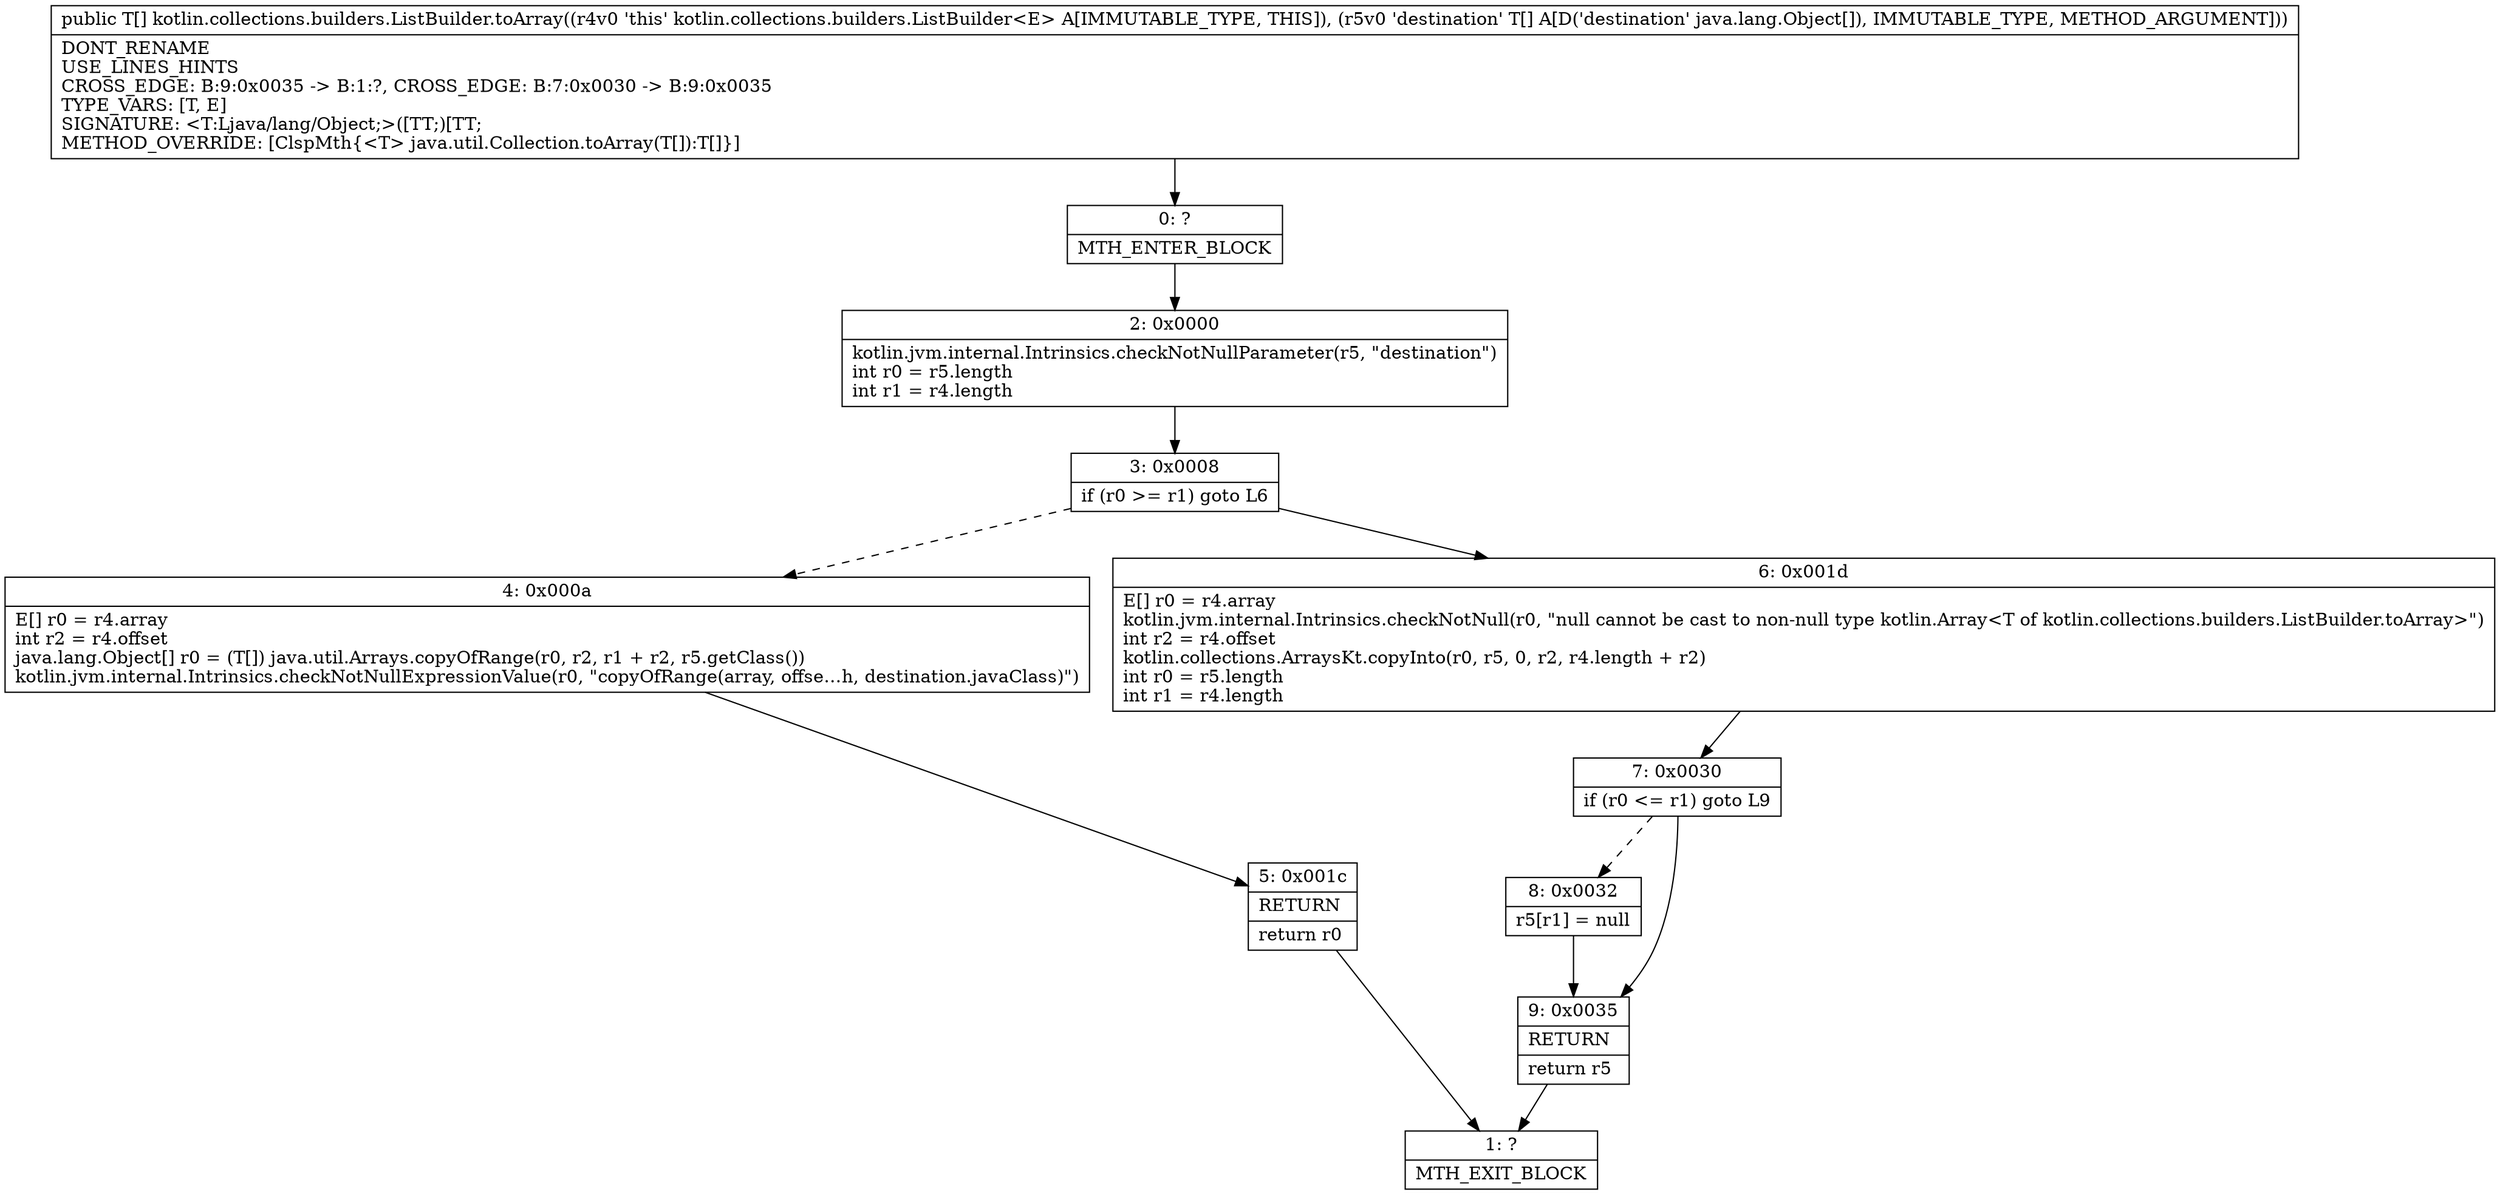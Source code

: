 digraph "CFG forkotlin.collections.builders.ListBuilder.toArray([Ljava\/lang\/Object;)[Ljava\/lang\/Object;" {
Node_0 [shape=record,label="{0\:\ ?|MTH_ENTER_BLOCK\l}"];
Node_2 [shape=record,label="{2\:\ 0x0000|kotlin.jvm.internal.Intrinsics.checkNotNullParameter(r5, \"destination\")\lint r0 = r5.length\lint r1 = r4.length\l}"];
Node_3 [shape=record,label="{3\:\ 0x0008|if (r0 \>= r1) goto L6\l}"];
Node_4 [shape=record,label="{4\:\ 0x000a|E[] r0 = r4.array\lint r2 = r4.offset\ljava.lang.Object[] r0 = (T[]) java.util.Arrays.copyOfRange(r0, r2, r1 + r2, r5.getClass())\lkotlin.jvm.internal.Intrinsics.checkNotNullExpressionValue(r0, \"copyOfRange(array, offse…h, destination.javaClass)\")\l}"];
Node_5 [shape=record,label="{5\:\ 0x001c|RETURN\l|return r0\l}"];
Node_1 [shape=record,label="{1\:\ ?|MTH_EXIT_BLOCK\l}"];
Node_6 [shape=record,label="{6\:\ 0x001d|E[] r0 = r4.array\lkotlin.jvm.internal.Intrinsics.checkNotNull(r0, \"null cannot be cast to non\-null type kotlin.Array\<T of kotlin.collections.builders.ListBuilder.toArray\>\")\lint r2 = r4.offset\lkotlin.collections.ArraysKt.copyInto(r0, r5, 0, r2, r4.length + r2)\lint r0 = r5.length\lint r1 = r4.length\l}"];
Node_7 [shape=record,label="{7\:\ 0x0030|if (r0 \<= r1) goto L9\l}"];
Node_8 [shape=record,label="{8\:\ 0x0032|r5[r1] = null\l}"];
Node_9 [shape=record,label="{9\:\ 0x0035|RETURN\l|return r5\l}"];
MethodNode[shape=record,label="{public T[] kotlin.collections.builders.ListBuilder.toArray((r4v0 'this' kotlin.collections.builders.ListBuilder\<E\> A[IMMUTABLE_TYPE, THIS]), (r5v0 'destination' T[] A[D('destination' java.lang.Object[]), IMMUTABLE_TYPE, METHOD_ARGUMENT]))  | DONT_RENAME\lUSE_LINES_HINTS\lCROSS_EDGE: B:9:0x0035 \-\> B:1:?, CROSS_EDGE: B:7:0x0030 \-\> B:9:0x0035\lTYPE_VARS: [T, E]\lSIGNATURE: \<T:Ljava\/lang\/Object;\>([TT;)[TT;\lMETHOD_OVERRIDE: [ClspMth\{\<T\> java.util.Collection.toArray(T[]):T[]\}]\l}"];
MethodNode -> Node_0;Node_0 -> Node_2;
Node_2 -> Node_3;
Node_3 -> Node_4[style=dashed];
Node_3 -> Node_6;
Node_4 -> Node_5;
Node_5 -> Node_1;
Node_6 -> Node_7;
Node_7 -> Node_8[style=dashed];
Node_7 -> Node_9;
Node_8 -> Node_9;
Node_9 -> Node_1;
}

